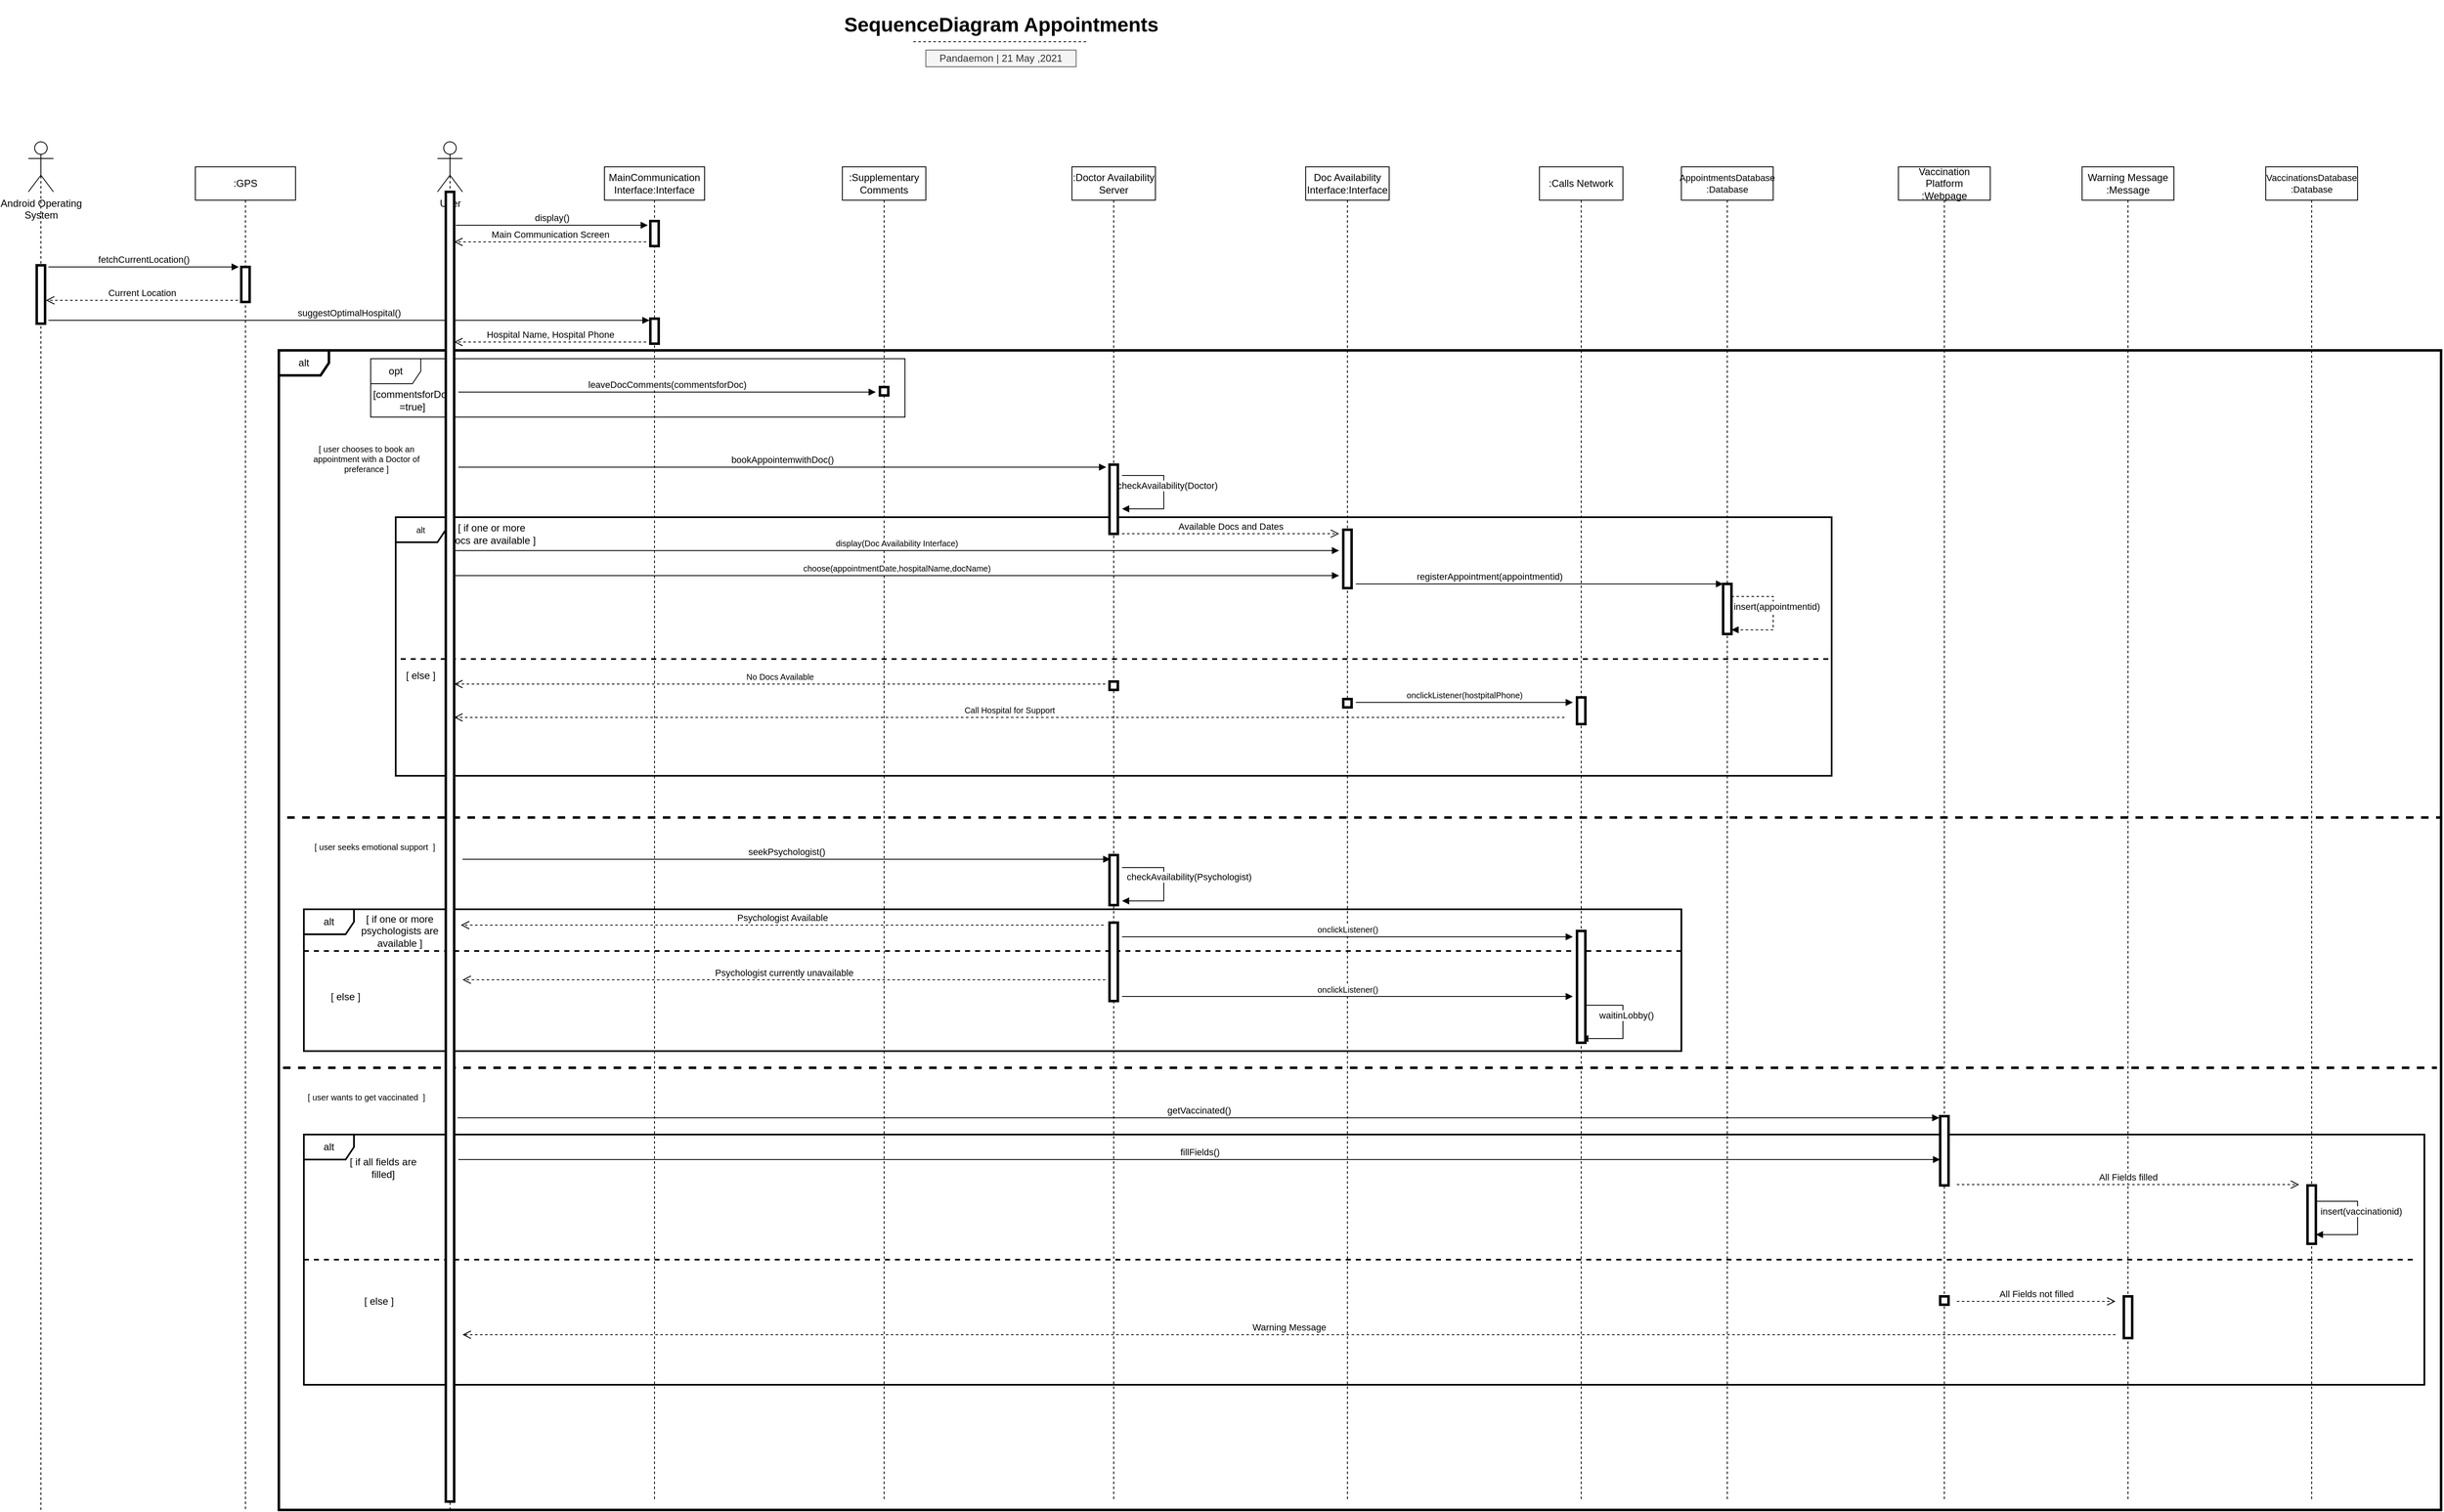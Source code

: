 <mxfile version="14.7.0" type="device"><diagram id="cOwUfgd72HTwnHrFiP2u" name="Page-1"><mxGraphModel dx="2272" dy="781" grid="1" gridSize="10" guides="1" tooltips="1" connect="1" arrows="1" fold="1" page="1" pageScale="1" pageWidth="850" pageHeight="1100" math="0" shadow="0"><root><mxCell id="0"/><mxCell id="1" parent="0"/><mxCell id="VpBvyPbYY9tBMvKwQ8Vy-16" value="alt" style="shape=umlFrame;whiteSpace=wrap;html=1;strokeWidth=3;" parent="1" vertex="1"><mxGeometry x="-440" y="420" width="2590" height="1390" as="geometry"/></mxCell><mxCell id="Wu_sNcN0XA4x0D3aVseh-6" value="alt" style="shape=umlFrame;whiteSpace=wrap;html=1;strokeWidth=2;" parent="1" vertex="1"><mxGeometry x="-410" y="1360" width="2540" height="300" as="geometry"/></mxCell><mxCell id="VpBvyPbYY9tBMvKwQ8Vy-14" value="alt" style="shape=umlFrame;whiteSpace=wrap;html=1;strokeWidth=2;" parent="1" vertex="1"><mxGeometry x="-410" y="1090" width="1650" height="170" as="geometry"/></mxCell><mxCell id="umW_aAUaT108C2yBSjV6-25" value="alt" style="shape=umlFrame;whiteSpace=wrap;html=1;fontSize=10;strokeWidth=2;" parent="1" vertex="1"><mxGeometry x="-300" y="620" width="1720" height="310" as="geometry"/></mxCell><mxCell id="umW_aAUaT108C2yBSjV6-12" value="opt" style="shape=umlFrame;whiteSpace=wrap;html=1;" parent="1" vertex="1"><mxGeometry x="-330" y="430" width="640" height="70" as="geometry"/></mxCell><mxCell id="eKqfmSa-eK8gcMdU63-0-1" value="&lt;h1&gt;SequenceDiagram Appointments&lt;/h1&gt;" style="text;html=1;strokeColor=none;fillColor=none;spacing=5;spacingTop=-20;whiteSpace=wrap;overflow=hidden;rounded=0;fontFamily=Helvetica;align=center;" parent="1" vertex="1"><mxGeometry x="178" y="10" width="495" height="120" as="geometry"/></mxCell><mxCell id="eKqfmSa-eK8gcMdU63-0-2" value="Pandaemon | 21 May ,2021" style="text;html=1;strokeColor=#666666;fillColor=#f5f5f5;align=center;verticalAlign=middle;whiteSpace=wrap;rounded=0;fontFamily=Helvetica;fontStyle=0;fontColor=#333333;" parent="1" vertex="1"><mxGeometry x="335" y="60" width="180" height="20" as="geometry"/></mxCell><mxCell id="eKqfmSa-eK8gcMdU63-0-3" value="" style="endArrow=none;dashed=1;html=1;fontFamily=Helvetica;" parent="1" edge="1"><mxGeometry width="50" height="50" relative="1" as="geometry"><mxPoint x="320" y="50" as="sourcePoint"/><mxPoint x="530" y="50" as="targetPoint"/></mxGeometry></mxCell><mxCell id="eKqfmSa-eK8gcMdU63-0-4" value="User" style="shape=umlActor;verticalLabelPosition=bottom;verticalAlign=top;html=1;" parent="1" vertex="1"><mxGeometry x="-250" y="170" width="30" height="60" as="geometry"/></mxCell><mxCell id="eKqfmSa-eK8gcMdU63-0-5" value="MainCommunication Interface:Interface" style="shape=umlLifeline;perimeter=lifelinePerimeter;whiteSpace=wrap;html=1;container=1;collapsible=0;recursiveResize=0;outlineConnect=0;" parent="1" vertex="1"><mxGeometry x="-50" y="200" width="120" height="1600" as="geometry"/></mxCell><mxCell id="eKqfmSa-eK8gcMdU63-0-6" value=":Supplementary Comments" style="shape=umlLifeline;perimeter=lifelinePerimeter;whiteSpace=wrap;html=1;container=1;collapsible=0;recursiveResize=0;outlineConnect=0;" parent="1" vertex="1"><mxGeometry x="235" y="200" width="100" height="1600" as="geometry"/></mxCell><mxCell id="Wu_sNcN0XA4x0D3aVseh-19" value="" style="html=1;points=[];perimeter=orthogonalPerimeter;strokeWidth=3;" parent="eKqfmSa-eK8gcMdU63-0-6" vertex="1"><mxGeometry x="45" y="264" width="10" height="10" as="geometry"/></mxCell><mxCell id="eKqfmSa-eK8gcMdU63-0-7" value=":Doctor Availability Server" style="shape=umlLifeline;perimeter=lifelinePerimeter;whiteSpace=wrap;html=1;container=1;collapsible=0;recursiveResize=0;outlineConnect=0;" parent="1" vertex="1"><mxGeometry x="510" y="200" width="100" height="1600" as="geometry"/></mxCell><mxCell id="umW_aAUaT108C2yBSjV6-18" value="checkAvailability(Doctor)" style="html=1;verticalAlign=bottom;endArrow=block;rounded=0;" parent="eKqfmSa-eK8gcMdU63-0-7" edge="1"><mxGeometry x="0.006" y="4" width="80" relative="1" as="geometry"><mxPoint x="60" y="370" as="sourcePoint"/><mxPoint x="60" y="410" as="targetPoint"/><Array as="points"><mxPoint x="110" y="370"/><mxPoint x="110" y="410"/></Array><mxPoint as="offset"/></mxGeometry></mxCell><mxCell id="eKqfmSa-eK8gcMdU63-0-8" value=":Calls Network" style="shape=umlLifeline;perimeter=lifelinePerimeter;whiteSpace=wrap;html=1;container=1;collapsible=0;recursiveResize=0;outlineConnect=0;" parent="1" vertex="1"><mxGeometry x="1070" y="200" width="100" height="1600" as="geometry"/></mxCell><mxCell id="eKqfmSa-eK8gcMdU63-0-9" value="Doc Availability Interface:Interface" style="shape=umlLifeline;perimeter=lifelinePerimeter;whiteSpace=wrap;html=1;container=1;collapsible=0;recursiveResize=0;outlineConnect=0;" parent="1" vertex="1"><mxGeometry x="790" y="200" width="100" height="1600" as="geometry"/></mxCell><mxCell id="umW_aAUaT108C2yBSjV6-23" value="onclickListener(hostpitalPhone)" style="html=1;verticalAlign=bottom;endArrow=block;fontSize=10;strokeWidth=1;" parent="eKqfmSa-eK8gcMdU63-0-9" edge="1"><mxGeometry width="80" relative="1" as="geometry"><mxPoint x="60" y="642" as="sourcePoint"/><mxPoint x="320" y="642" as="targetPoint"/></mxGeometry></mxCell><mxCell id="umW_aAUaT108C2yBSjV6-29" value="registerAppointment(appointmentid)" style="html=1;verticalAlign=bottom;endArrow=block;fontSize=11;strokeWidth=1;" parent="eKqfmSa-eK8gcMdU63-0-9" edge="1"><mxGeometry x="-0.273" width="80" relative="1" as="geometry"><mxPoint x="60" y="500" as="sourcePoint"/><mxPoint x="500" y="500" as="targetPoint"/><mxPoint as="offset"/></mxGeometry></mxCell><mxCell id="eKqfmSa-eK8gcMdU63-0-13" value="Vaccination Platform&lt;br&gt;:Webpage" style="shape=umlLifeline;perimeter=lifelinePerimeter;whiteSpace=wrap;html=1;container=1;collapsible=0;recursiveResize=0;outlineConnect=0;" parent="1" vertex="1"><mxGeometry x="1500" y="200" width="110" height="1600" as="geometry"/></mxCell><mxCell id="eKqfmSa-eK8gcMdU63-0-14" value="Warning Message&lt;br&gt;:Message" style="shape=umlLifeline;perimeter=lifelinePerimeter;whiteSpace=wrap;html=1;container=1;collapsible=0;recursiveResize=0;outlineConnect=0;" parent="1" vertex="1"><mxGeometry x="1720" y="200" width="110" height="1600" as="geometry"/></mxCell><mxCell id="qERJLUoLcRLdCmSKNUkR-1" value="" style="endArrow=none;dashed=1;html=1;entryX=0.467;entryY=0.66;entryDx=0;entryDy=0;entryPerimeter=0;" parent="1" edge="1"><mxGeometry width="50" height="50" relative="1" as="geometry"><mxPoint x="-235" y="1810" as="sourcePoint"/><mxPoint x="-234.99" y="209.6" as="targetPoint"/></mxGeometry></mxCell><mxCell id="umW_aAUaT108C2yBSjV6-2" value="Android Operating&lt;br&gt;System" style="shape=umlActor;verticalLabelPosition=bottom;verticalAlign=top;html=1;" parent="1" vertex="1"><mxGeometry x="-740" y="170" width="30" height="60" as="geometry"/></mxCell><mxCell id="umW_aAUaT108C2yBSjV6-3" value=":GPS" style="shape=umlLifeline;perimeter=lifelinePerimeter;whiteSpace=wrap;html=1;container=1;collapsible=0;recursiveResize=0;outlineConnect=0;" parent="1" vertex="1"><mxGeometry x="-540" y="200" width="120" height="1610" as="geometry"/></mxCell><mxCell id="umW_aAUaT108C2yBSjV6-4" value="" style="endArrow=none;dashed=1;html=1;entryX=0.467;entryY=0.66;entryDx=0;entryDy=0;entryPerimeter=0;" parent="1" edge="1"><mxGeometry width="50" height="50" relative="1" as="geometry"><mxPoint x="-725" y="1810" as="sourcePoint"/><mxPoint x="-724.99" y="209.6" as="targetPoint"/></mxGeometry></mxCell><mxCell id="umW_aAUaT108C2yBSjV6-5" value="display()" style="html=1;verticalAlign=bottom;endArrow=block;" parent="1" edge="1"><mxGeometry width="80" relative="1" as="geometry"><mxPoint x="-228" y="270" as="sourcePoint"/><mxPoint x="2" y="270" as="targetPoint"/></mxGeometry></mxCell><mxCell id="umW_aAUaT108C2yBSjV6-6" value="Main Communication Screen" style="html=1;verticalAlign=bottom;endArrow=open;dashed=1;endSize=8;" parent="1" edge="1"><mxGeometry relative="1" as="geometry"><mxPoint y="290" as="sourcePoint"/><mxPoint x="-230" y="290" as="targetPoint"/></mxGeometry></mxCell><mxCell id="umW_aAUaT108C2yBSjV6-7" value="fetchCurrentLocation()" style="html=1;verticalAlign=bottom;endArrow=block;" parent="1" edge="1"><mxGeometry width="80" relative="1" as="geometry"><mxPoint x="-716" y="320" as="sourcePoint"/><mxPoint x="-488" y="320" as="targetPoint"/></mxGeometry></mxCell><mxCell id="umW_aAUaT108C2yBSjV6-8" value="Current Location" style="html=1;verticalAlign=bottom;endArrow=open;dashed=1;endSize=8;" parent="1" edge="1"><mxGeometry relative="1" as="geometry"><mxPoint x="-489" y="360" as="sourcePoint"/><mxPoint x="-719" y="360" as="targetPoint"/></mxGeometry></mxCell><mxCell id="umW_aAUaT108C2yBSjV6-9" value="suggestOptimalHospital()" style="html=1;verticalAlign=bottom;endArrow=block;" parent="1" edge="1"><mxGeometry width="80" relative="1" as="geometry"><mxPoint x="-716" y="384" as="sourcePoint"/><mxPoint x="4" y="384" as="targetPoint"/></mxGeometry></mxCell><mxCell id="umW_aAUaT108C2yBSjV6-10" value="bookAppointemwithDoc()" style="html=1;verticalAlign=bottom;endArrow=block;" parent="1" edge="1"><mxGeometry width="80" relative="1" as="geometry"><mxPoint x="-225" y="560" as="sourcePoint"/><mxPoint x="551" y="560" as="targetPoint"/></mxGeometry></mxCell><mxCell id="umW_aAUaT108C2yBSjV6-11" value="leaveDocComments(commentsforDoc)" style="html=1;verticalAlign=bottom;endArrow=block;" parent="1" edge="1"><mxGeometry width="80" relative="1" as="geometry"><mxPoint x="-225" y="470" as="sourcePoint"/><mxPoint x="275" y="470" as="targetPoint"/></mxGeometry></mxCell><mxCell id="umW_aAUaT108C2yBSjV6-13" value="[commentsforDoc&lt;br&gt;=true]" style="text;html=1;strokeColor=none;fillColor=none;align=center;verticalAlign=middle;whiteSpace=wrap;rounded=0;" parent="1" vertex="1"><mxGeometry x="-300" y="470" width="40" height="20" as="geometry"/></mxCell><mxCell id="umW_aAUaT108C2yBSjV6-15" value="[ if one or more Docs are available ]" style="text;html=1;strokeColor=none;fillColor=none;align=center;verticalAlign=middle;whiteSpace=wrap;rounded=0;" parent="1" vertex="1"><mxGeometry x="-240" y="630" width="110" height="20" as="geometry"/></mxCell><mxCell id="umW_aAUaT108C2yBSjV6-17" value="Available Docs and Dates" style="html=1;verticalAlign=bottom;endArrow=open;dashed=1;endSize=8;" parent="1" edge="1"><mxGeometry relative="1" as="geometry"><mxPoint x="570" y="639.71" as="sourcePoint"/><mxPoint x="830" y="639.71" as="targetPoint"/></mxGeometry></mxCell><mxCell id="umW_aAUaT108C2yBSjV6-19" value="&lt;font style=&quot;font-size: 10px;&quot;&gt;[ user chooses to book an appointment with a Doctor of preferance ]&lt;/font&gt;" style="text;html=1;strokeColor=none;fillColor=none;align=center;verticalAlign=middle;whiteSpace=wrap;rounded=0;fontSize=10;" parent="1" vertex="1"><mxGeometry x="-410" y="515" width="150" height="70" as="geometry"/></mxCell><mxCell id="umW_aAUaT108C2yBSjV6-20" value="[ else ]" style="text;html=1;strokeColor=none;fillColor=none;align=center;verticalAlign=middle;whiteSpace=wrap;rounded=0;" parent="1" vertex="1"><mxGeometry x="-300" y="800" width="60" height="20" as="geometry"/></mxCell><mxCell id="umW_aAUaT108C2yBSjV6-21" value="" style="endArrow=none;dashed=1;html=1;fontSize=10;strokeWidth=2;sourcePerimeterSpacing=0;horizontal=1;spacingLeft=-1;spacingBottom=0;" parent="1" edge="1"><mxGeometry width="50" height="50" relative="1" as="geometry"><mxPoint x="-294" y="790" as="sourcePoint"/><mxPoint x="1420" y="790" as="targetPoint"/></mxGeometry></mxCell><mxCell id="umW_aAUaT108C2yBSjV6-22" value="No Docs Available" style="html=1;verticalAlign=bottom;endArrow=open;dashed=1;endSize=8;fontSize=10;strokeWidth=1;" parent="1" edge="1"><mxGeometry relative="1" as="geometry"><mxPoint x="550" y="820" as="sourcePoint"/><mxPoint x="-230" y="820" as="targetPoint"/></mxGeometry></mxCell><mxCell id="umW_aAUaT108C2yBSjV6-24" value="Call Hospital for Support" style="html=1;verticalAlign=bottom;endArrow=open;dashed=1;endSize=8;fontSize=10;strokeWidth=1;" parent="1" edge="1"><mxGeometry relative="1" as="geometry"><mxPoint x="1100" y="860" as="sourcePoint"/><mxPoint x="-230" y="860" as="targetPoint"/></mxGeometry></mxCell><mxCell id="umW_aAUaT108C2yBSjV6-26" value="display(Doc Availability Interface)" style="html=1;verticalAlign=bottom;endArrow=block;fontSize=10;strokeWidth=1;" parent="1" edge="1"><mxGeometry width="80" relative="1" as="geometry"><mxPoint x="-230" y="660" as="sourcePoint"/><mxPoint x="830" y="660" as="targetPoint"/></mxGeometry></mxCell><mxCell id="umW_aAUaT108C2yBSjV6-27" value="choose(appointmentDate,hospitalName,docName)" style="html=1;verticalAlign=bottom;endArrow=block;fontSize=10;strokeWidth=1;" parent="1" edge="1"><mxGeometry width="80" relative="1" as="geometry"><mxPoint x="-230" y="690" as="sourcePoint"/><mxPoint x="830" y="690" as="targetPoint"/></mxGeometry></mxCell><mxCell id="umW_aAUaT108C2yBSjV6-28" value="AppointmentsDatabase&lt;br style=&quot;font-size: 11px;&quot;&gt;:Database" style="shape=umlLifeline;perimeter=lifelinePerimeter;whiteSpace=wrap;html=1;container=1;collapsible=0;recursiveResize=0;outlineConnect=0;fontSize=11;" parent="1" vertex="1"><mxGeometry x="1240" y="200" width="110" height="1600" as="geometry"/></mxCell><mxCell id="umW_aAUaT108C2yBSjV6-30" value="insert(appointmentid)" style="html=1;verticalAlign=bottom;endArrow=block;rounded=0;dashed=1;" parent="1" edge="1"><mxGeometry x="0.006" y="4" width="80" relative="1" as="geometry"><mxPoint x="1300.0" y="715" as="sourcePoint"/><mxPoint x="1300.0" y="755" as="targetPoint"/><Array as="points"><mxPoint x="1350" y="715"/><mxPoint x="1350" y="755"/></Array><mxPoint as="offset"/></mxGeometry></mxCell><mxCell id="VpBvyPbYY9tBMvKwQ8Vy-1" value="Hospital Name, Hospital Phone" style="html=1;verticalAlign=bottom;endArrow=open;dashed=1;endSize=8;" parent="1" edge="1"><mxGeometry relative="1" as="geometry"><mxPoint y="410" as="sourcePoint"/><mxPoint x="-230" y="410" as="targetPoint"/></mxGeometry></mxCell><mxCell id="VpBvyPbYY9tBMvKwQ8Vy-2" value="seekPsychologist()" style="html=1;verticalAlign=bottom;endArrow=block;" parent="1" edge="1"><mxGeometry width="80" relative="1" as="geometry"><mxPoint x="-220" y="1030" as="sourcePoint"/><mxPoint x="556" y="1030" as="targetPoint"/></mxGeometry></mxCell><mxCell id="VpBvyPbYY9tBMvKwQ8Vy-3" value="&lt;font style=&quot;font-size: 10px&quot;&gt;[ user seeks emotional support&amp;nbsp; ]&lt;/font&gt;" style="text;html=1;strokeColor=none;fillColor=none;align=center;verticalAlign=middle;whiteSpace=wrap;rounded=0;fontSize=10;" parent="1" vertex="1"><mxGeometry x="-400" y="980" width="150" height="70" as="geometry"/></mxCell><mxCell id="VpBvyPbYY9tBMvKwQ8Vy-4" value="&lt;div&gt;&lt;span&gt;[ if one or more psychologists&lt;/span&gt;&lt;span&gt;&amp;nbsp;are available ]&lt;/span&gt;&lt;/div&gt;" style="text;html=1;strokeColor=none;fillColor=none;align=center;verticalAlign=middle;whiteSpace=wrap;rounded=0;" parent="1" vertex="1"><mxGeometry x="-350" y="1106" width="110" height="20" as="geometry"/></mxCell><mxCell id="VpBvyPbYY9tBMvKwQ8Vy-5" value="[ else ]" style="text;html=1;strokeColor=none;fillColor=none;align=center;verticalAlign=middle;whiteSpace=wrap;rounded=0;" parent="1" vertex="1"><mxGeometry x="-390" y="1185" width="60" height="20" as="geometry"/></mxCell><mxCell id="VpBvyPbYY9tBMvKwQ8Vy-6" value="checkAvailability(Psychologist)" style="html=1;verticalAlign=bottom;endArrow=block;rounded=0;" parent="1" edge="1"><mxGeometry y="30" width="80" relative="1" as="geometry"><mxPoint x="570" y="1040" as="sourcePoint"/><mxPoint x="570" y="1080" as="targetPoint"/><Array as="points"><mxPoint x="620" y="1040"/><mxPoint x="620" y="1080"/></Array><mxPoint as="offset"/></mxGeometry></mxCell><mxCell id="VpBvyPbYY9tBMvKwQ8Vy-7" value="Psychologist Available" style="html=1;verticalAlign=bottom;endArrow=open;dashed=1;endSize=8;" parent="1" edge="1"><mxGeometry relative="1" as="geometry"><mxPoint x="548" y="1109" as="sourcePoint"/><mxPoint x="-222" y="1109" as="targetPoint"/></mxGeometry></mxCell><mxCell id="VpBvyPbYY9tBMvKwQ8Vy-9" value="onclickListener()" style="html=1;verticalAlign=bottom;endArrow=block;fontSize=10;strokeWidth=1;" parent="1" edge="1"><mxGeometry width="80" relative="1" as="geometry"><mxPoint x="570" y="1123" as="sourcePoint"/><mxPoint x="1110" y="1123" as="targetPoint"/></mxGeometry></mxCell><mxCell id="VpBvyPbYY9tBMvKwQ8Vy-10" value="Psychologist currently unavailable" style="html=1;verticalAlign=bottom;endArrow=open;dashed=1;endSize=8;" parent="1" edge="1"><mxGeometry relative="1" as="geometry"><mxPoint x="550" y="1174.5" as="sourcePoint"/><mxPoint x="-220" y="1174.5" as="targetPoint"/></mxGeometry></mxCell><mxCell id="VpBvyPbYY9tBMvKwQ8Vy-11" value="" style="endArrow=none;dashed=1;html=1;strokeWidth=2;" parent="1" edge="1"><mxGeometry width="50" height="50" relative="1" as="geometry"><mxPoint x="-410" y="1140" as="sourcePoint"/><mxPoint x="1240" y="1140" as="targetPoint"/></mxGeometry></mxCell><mxCell id="VpBvyPbYY9tBMvKwQ8Vy-12" value="waitinLobby()" style="html=1;verticalAlign=bottom;endArrow=block;rounded=0;" parent="1" edge="1"><mxGeometry x="0.006" y="4" width="80" relative="1" as="geometry"><mxPoint x="1120" y="1205" as="sourcePoint"/><mxPoint x="1120" y="1245" as="targetPoint"/><Array as="points"><mxPoint x="1170" y="1205"/><mxPoint x="1170" y="1245"/></Array><mxPoint as="offset"/></mxGeometry></mxCell><mxCell id="VpBvyPbYY9tBMvKwQ8Vy-13" value="onclickListener()" style="html=1;verticalAlign=bottom;endArrow=block;fontSize=10;strokeWidth=1;" parent="1" edge="1"><mxGeometry width="80" relative="1" as="geometry"><mxPoint x="570" y="1194.5" as="sourcePoint"/><mxPoint x="1110" y="1194.5" as="targetPoint"/></mxGeometry></mxCell><mxCell id="VpBvyPbYY9tBMvKwQ8Vy-17" value="" style="endArrow=none;dashed=1;html=1;strokeWidth=3;" parent="1" edge="1"><mxGeometry width="50" height="50" relative="1" as="geometry"><mxPoint x="-430" y="980" as="sourcePoint"/><mxPoint x="2150" y="980" as="targetPoint"/></mxGeometry></mxCell><mxCell id="VpBvyPbYY9tBMvKwQ8Vy-19" value="getVaccinated()" style="html=1;verticalAlign=bottom;endArrow=block;strokeWidth=1;" parent="1" edge="1"><mxGeometry width="80" relative="1" as="geometry"><mxPoint x="-226" y="1340" as="sourcePoint"/><mxPoint x="1549" y="1340" as="targetPoint"/></mxGeometry></mxCell><mxCell id="VpBvyPbYY9tBMvKwQ8Vy-20" value="fillFields()" style="html=1;verticalAlign=bottom;endArrow=block;strokeWidth=1;" parent="1" edge="1"><mxGeometry width="80" relative="1" as="geometry"><mxPoint x="-225" y="1390" as="sourcePoint"/><mxPoint x="1550" y="1390" as="targetPoint"/></mxGeometry></mxCell><mxCell id="VpBvyPbYY9tBMvKwQ8Vy-21" value="All Fields filled" style="html=1;verticalAlign=bottom;endArrow=open;dashed=1;endSize=8;strokeWidth=1;" parent="1" edge="1"><mxGeometry relative="1" as="geometry"><mxPoint x="1570" y="1420" as="sourcePoint"/><mxPoint x="1980" y="1420" as="targetPoint"/></mxGeometry></mxCell><mxCell id="Wu_sNcN0XA4x0D3aVseh-1" value="VaccinationsDatabase&lt;br style=&quot;font-size: 11px&quot;&gt;:Database" style="shape=umlLifeline;perimeter=lifelinePerimeter;whiteSpace=wrap;html=1;container=1;collapsible=0;recursiveResize=0;outlineConnect=0;fontSize=11;" parent="1" vertex="1"><mxGeometry x="1940" y="200" width="110" height="1600" as="geometry"/></mxCell><mxCell id="Wu_sNcN0XA4x0D3aVseh-2" value="insert(vaccinationid)" style="html=1;verticalAlign=bottom;endArrow=block;rounded=0;" parent="1" edge="1"><mxGeometry x="0.006" y="4" width="80" relative="1" as="geometry"><mxPoint x="2000.0" y="1440" as="sourcePoint"/><mxPoint x="2000.0" y="1480" as="targetPoint"/><Array as="points"><mxPoint x="2050" y="1440"/><mxPoint x="2050" y="1480"/></Array><mxPoint as="offset"/></mxGeometry></mxCell><mxCell id="Wu_sNcN0XA4x0D3aVseh-3" value="" style="endArrow=none;dashed=1;html=1;strokeWidth=2;" parent="1" edge="1"><mxGeometry width="50" height="50" relative="1" as="geometry"><mxPoint x="-410" y="1510" as="sourcePoint"/><mxPoint x="2120" y="1510" as="targetPoint"/></mxGeometry></mxCell><mxCell id="Wu_sNcN0XA4x0D3aVseh-4" value="All Fields not filled" style="html=1;verticalAlign=bottom;endArrow=open;dashed=1;endSize=8;strokeWidth=1;" parent="1" edge="1"><mxGeometry relative="1" as="geometry"><mxPoint x="1570" y="1560.0" as="sourcePoint"/><mxPoint x="1760" y="1560" as="targetPoint"/></mxGeometry></mxCell><mxCell id="Wu_sNcN0XA4x0D3aVseh-5" value="Warning Message" style="html=1;verticalAlign=bottom;endArrow=open;dashed=1;endSize=8;strokeWidth=1;" parent="1" edge="1"><mxGeometry relative="1" as="geometry"><mxPoint x="1760" y="1600" as="sourcePoint"/><mxPoint x="-220" y="1600" as="targetPoint"/></mxGeometry></mxCell><mxCell id="Wu_sNcN0XA4x0D3aVseh-8" value="&lt;div&gt;&lt;span&gt;[ if all fields are filled&lt;/span&gt;&lt;span&gt;]&lt;/span&gt;&lt;/div&gt;" style="text;html=1;strokeColor=none;fillColor=none;align=center;verticalAlign=middle;whiteSpace=wrap;rounded=0;" parent="1" vertex="1"><mxGeometry x="-370" y="1390" width="110" height="20" as="geometry"/></mxCell><mxCell id="Wu_sNcN0XA4x0D3aVseh-9" value="[ else ]" style="text;html=1;strokeColor=none;fillColor=none;align=center;verticalAlign=middle;whiteSpace=wrap;rounded=0;" parent="1" vertex="1"><mxGeometry x="-350" y="1550" width="60" height="20" as="geometry"/></mxCell><mxCell id="Wu_sNcN0XA4x0D3aVseh-10" value="" style="endArrow=none;dashed=1;html=1;strokeWidth=3;" parent="1" edge="1"><mxGeometry width="50" height="50" relative="1" as="geometry"><mxPoint x="-435" y="1280" as="sourcePoint"/><mxPoint x="2145" y="1280" as="targetPoint"/></mxGeometry></mxCell><mxCell id="Wu_sNcN0XA4x0D3aVseh-11" value="&lt;font style=&quot;font-size: 10px&quot;&gt;[ user wants to get vaccinated&amp;nbsp; ]&lt;/font&gt;" style="text;html=1;strokeColor=none;fillColor=none;align=center;verticalAlign=middle;whiteSpace=wrap;rounded=0;fontSize=10;" parent="1" vertex="1"><mxGeometry x="-410" y="1280" width="150" height="70" as="geometry"/></mxCell><mxCell id="Wu_sNcN0XA4x0D3aVseh-14" value="" style="html=1;points=[];perimeter=orthogonalPerimeter;strokeWidth=3;" parent="1" vertex="1"><mxGeometry x="-730" y="318" width="10" height="70" as="geometry"/></mxCell><mxCell id="Wu_sNcN0XA4x0D3aVseh-15" value="" style="html=1;points=[];perimeter=orthogonalPerimeter;strokeWidth=3;" parent="1" vertex="1"><mxGeometry x="-485" y="320" width="10" height="42" as="geometry"/></mxCell><mxCell id="Wu_sNcN0XA4x0D3aVseh-16" value="" style="html=1;points=[];perimeter=orthogonalPerimeter;strokeWidth=3;" parent="1" vertex="1"><mxGeometry x="-240" y="230" width="10" height="1570" as="geometry"/></mxCell><mxCell id="Wu_sNcN0XA4x0D3aVseh-17" value="" style="html=1;points=[];perimeter=orthogonalPerimeter;strokeWidth=3;" parent="1" vertex="1"><mxGeometry x="5" y="265" width="10" height="30" as="geometry"/></mxCell><mxCell id="Wu_sNcN0XA4x0D3aVseh-18" value="" style="html=1;points=[];perimeter=orthogonalPerimeter;strokeWidth=3;" parent="1" vertex="1"><mxGeometry x="5" y="382" width="10" height="30" as="geometry"/></mxCell><mxCell id="Wu_sNcN0XA4x0D3aVseh-20" value="" style="html=1;points=[];perimeter=orthogonalPerimeter;strokeWidth=3;" parent="1" vertex="1"><mxGeometry x="555" y="557" width="10" height="83" as="geometry"/></mxCell><mxCell id="Wu_sNcN0XA4x0D3aVseh-22" value="" style="html=1;points=[];perimeter=orthogonalPerimeter;strokeWidth=3;" parent="1" vertex="1"><mxGeometry x="555" y="817" width="10" height="10" as="geometry"/></mxCell><mxCell id="Wu_sNcN0XA4x0D3aVseh-23" value="" style="html=1;points=[];perimeter=orthogonalPerimeter;strokeWidth=3;" parent="1" vertex="1"><mxGeometry x="835" y="838" width="10" height="10" as="geometry"/></mxCell><mxCell id="Wu_sNcN0XA4x0D3aVseh-24" value="" style="html=1;points=[];perimeter=orthogonalPerimeter;strokeWidth=3;" parent="1" vertex="1"><mxGeometry x="835" y="635" width="10" height="70" as="geometry"/></mxCell><mxCell id="Wu_sNcN0XA4x0D3aVseh-25" value="" style="html=1;points=[];perimeter=orthogonalPerimeter;strokeWidth=3;" parent="1" vertex="1"><mxGeometry x="1290" y="700" width="10" height="60" as="geometry"/></mxCell><mxCell id="Wu_sNcN0XA4x0D3aVseh-26" value="" style="html=1;points=[];perimeter=orthogonalPerimeter;strokeWidth=3;" parent="1" vertex="1"><mxGeometry x="1115" y="836" width="10" height="32" as="geometry"/></mxCell><mxCell id="Wu_sNcN0XA4x0D3aVseh-27" value="" style="html=1;points=[];perimeter=orthogonalPerimeter;strokeWidth=3;" parent="1" vertex="1"><mxGeometry x="555" y="1025" width="10" height="60" as="geometry"/></mxCell><mxCell id="Wu_sNcN0XA4x0D3aVseh-29" value="" style="html=1;points=[];perimeter=orthogonalPerimeter;strokeWidth=3;" parent="1" vertex="1"><mxGeometry x="555" y="1106" width="10" height="94" as="geometry"/></mxCell><mxCell id="Wu_sNcN0XA4x0D3aVseh-30" value="" style="html=1;points=[];perimeter=orthogonalPerimeter;strokeWidth=3;" parent="1" vertex="1"><mxGeometry x="1115" y="1116" width="10" height="134" as="geometry"/></mxCell><mxCell id="Wu_sNcN0XA4x0D3aVseh-31" value="" style="html=1;points=[];perimeter=orthogonalPerimeter;strokeWidth=3;" parent="1" vertex="1"><mxGeometry x="1550" y="1338" width="10" height="83" as="geometry"/></mxCell><mxCell id="Wu_sNcN0XA4x0D3aVseh-32" value="" style="html=1;points=[];perimeter=orthogonalPerimeter;strokeWidth=3;" parent="1" vertex="1"><mxGeometry x="1990" y="1421" width="10" height="70" as="geometry"/></mxCell><mxCell id="Wu_sNcN0XA4x0D3aVseh-33" value="" style="html=1;points=[];perimeter=orthogonalPerimeter;strokeWidth=3;" parent="1" vertex="1"><mxGeometry x="1770" y="1554" width="10" height="50" as="geometry"/></mxCell><mxCell id="Wu_sNcN0XA4x0D3aVseh-34" value="" style="html=1;points=[];perimeter=orthogonalPerimeter;strokeWidth=3;" parent="1" vertex="1"><mxGeometry x="1550" y="1554" width="10" height="10" as="geometry"/></mxCell></root></mxGraphModel></diagram></mxfile>
